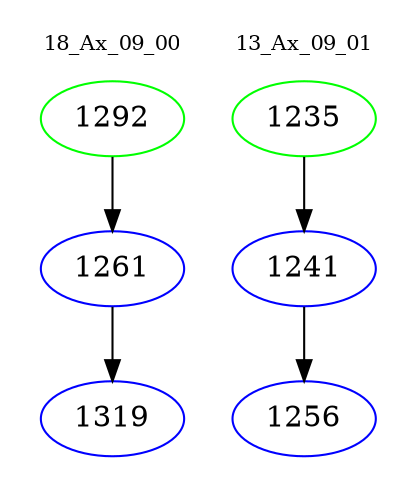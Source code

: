 digraph{
subgraph cluster_0 {
color = white
label = "18_Ax_09_00";
fontsize=10;
T0_1292 [label="1292", color="green"]
T0_1292 -> T0_1261 [color="black"]
T0_1261 [label="1261", color="blue"]
T0_1261 -> T0_1319 [color="black"]
T0_1319 [label="1319", color="blue"]
}
subgraph cluster_1 {
color = white
label = "13_Ax_09_01";
fontsize=10;
T1_1235 [label="1235", color="green"]
T1_1235 -> T1_1241 [color="black"]
T1_1241 [label="1241", color="blue"]
T1_1241 -> T1_1256 [color="black"]
T1_1256 [label="1256", color="blue"]
}
}
